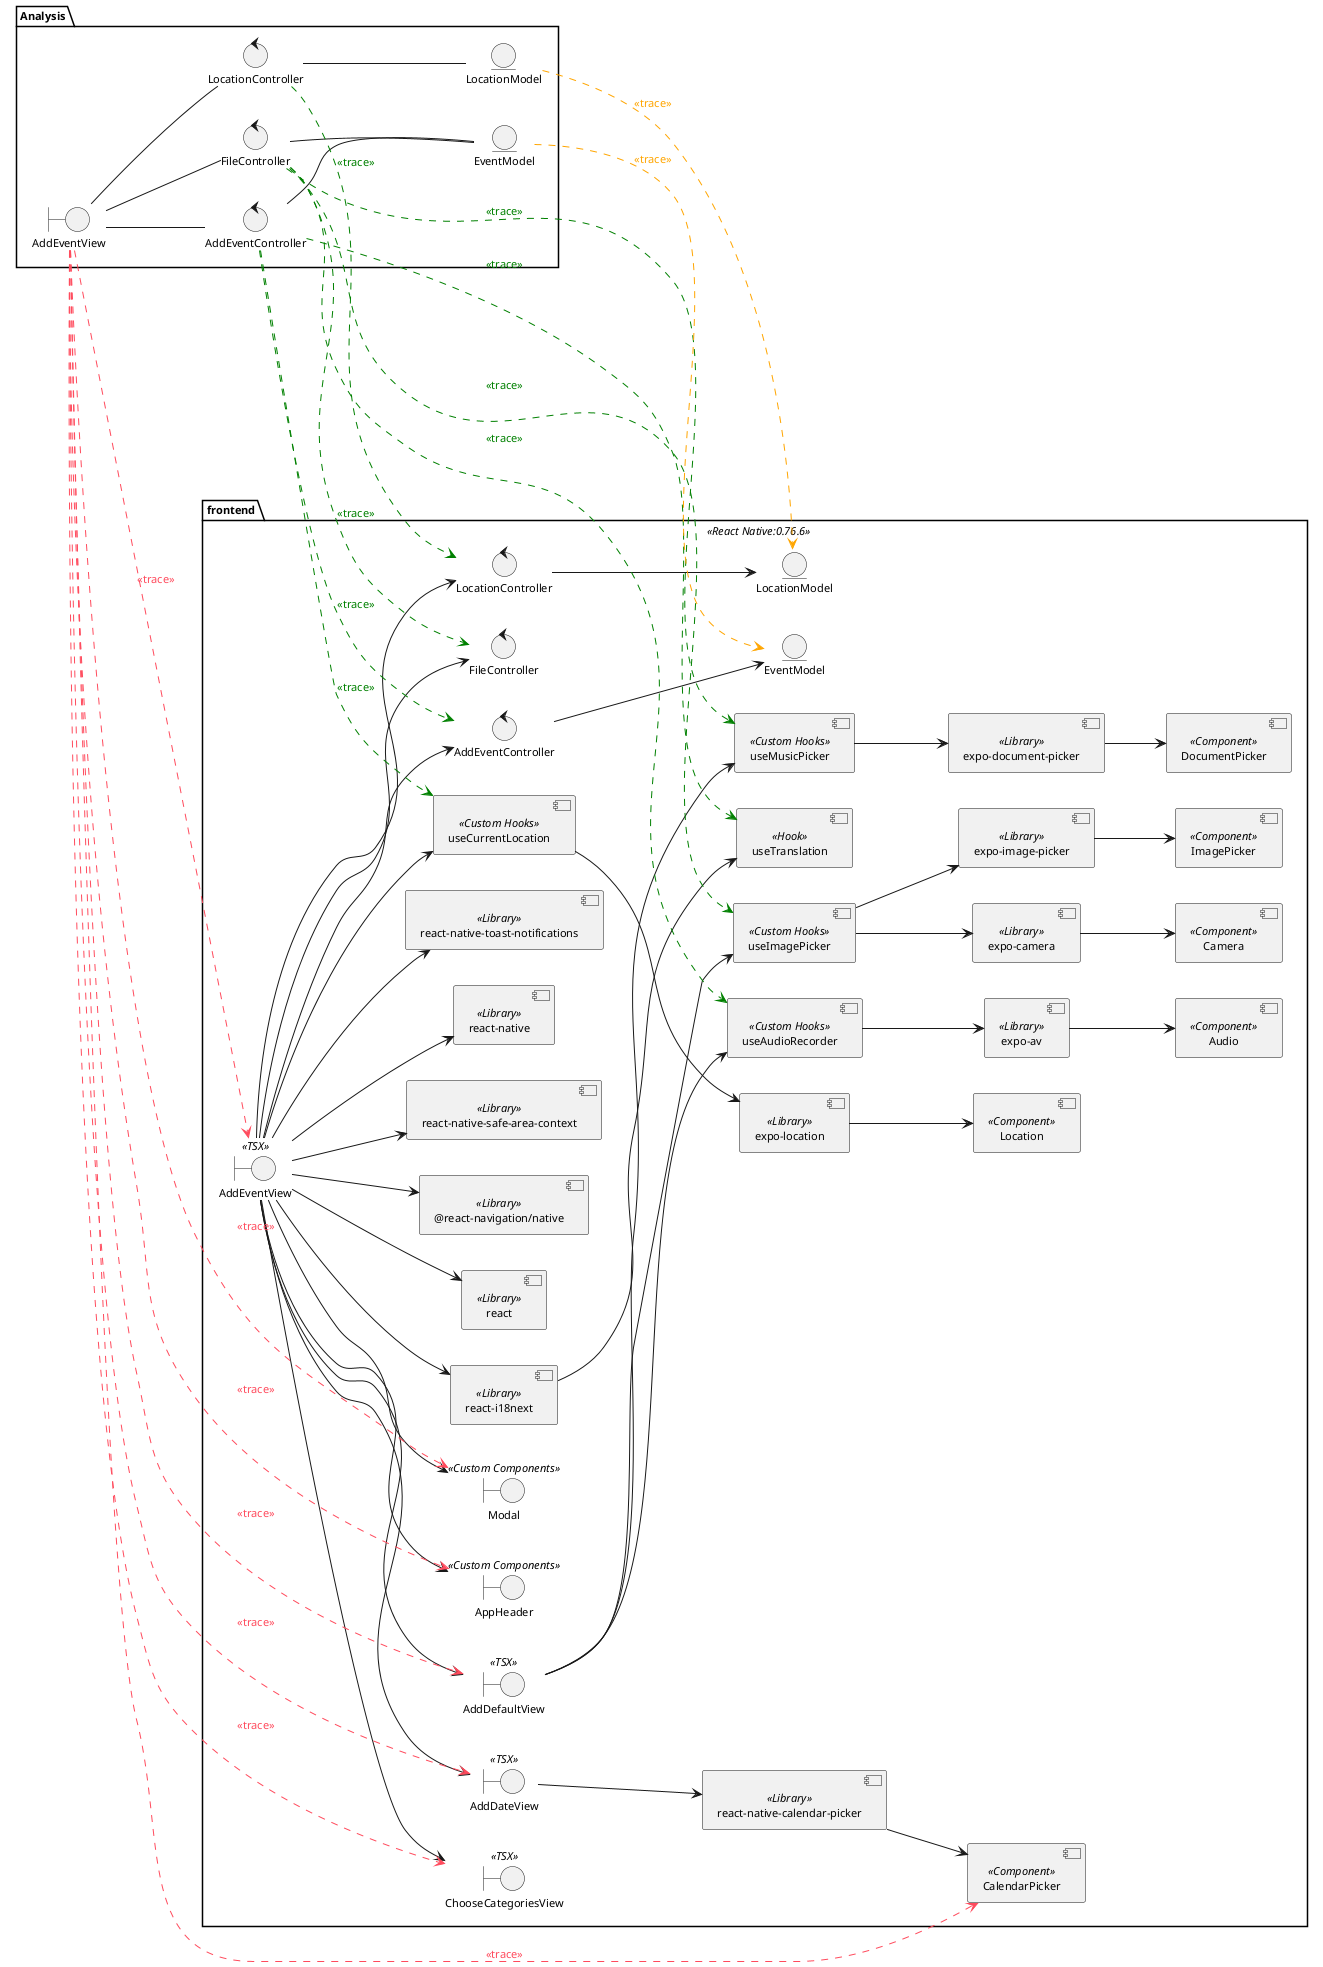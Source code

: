 @startuml TraceAnalysisClassDiagram
skinparam style strictuml
left to right direction
skinparam defaultTextAlignment center
skinparam defaultFontSize 11



package Analysis {
    entity "EventModel" as eventModel
    entity "LocationModel" as locationModel

    boundary "AddEventView" as addEventViewAnalysis

    control "FileController" as fileController
    control "AddEventController" as addEventController
    control "LocationController" as locationController

    addEventViewAnalysis -- addEventController
    addEventViewAnalysis -- locationController
    addEventViewAnalysis -- fileController

    addEventController -- eventModel
    fileController -- eventModel
    locationController -- locationModel
}


package frontend <<React Native:0.76.6>>{
    boundary "AddEventView" as addEventView << TSX >>
    boundary "AddDefaultView" as AddDefaultView << TSX >>
    boundary "AddDateView" as AddDateView << TSX >>
    boundary "ChooseCategoriesView" as ChooseCategoriesView << TSX >>

    component "react" as React << Library >>

    component "@react-navigation/native" as ReactNavigation << Library >>

    component "react-native-safe-area-context" as SafeAreaContext << Library >>

    component "react-native" as ReactNative << Library >>

    component "react-i18next" as ReactI18next << Library >>
    component "useTranslation" as useTranslation << Hook >>

    component "react-native-toast-notifications" as ReactNativeToast << Library >>

    boundary "Modal" as Modal << Custom Components >>
    boundary "AppHeader" as AppHeader << Custom Components >>

    component "useCurrentLocation" as useCurrentLocation << Custom Hooks >>
    component "useImagePicker" as useImagePicker << Custom Hooks >>
    component "useMusicPicker" as useMusicPicker << Custom Hooks >>
    component "useAudioRecorder" as useAudioRecorder << Custom Hooks >>

    component "expo-camera" as ExpoCamera << Library >>
    component "Camera" as Camera << Component >>

    component "expo-image-picker" as ExpoImagePicker << Library >>
    component "ImagePicker" as ImagePicker << Component >>

    component "expo-location" as ExpoLocation << Library >>
    component "Location" as expoLocationComponent << Component >>

    component "expo-document-picker" as ExpoDocumentPicker << Library >>
    component "DocumentPicker" as DocumentPicker << Component >>

    component "expo-av" as ExpoAV << Library >>
    component "Audio" as AudioComponent << Component >>

    component "react-native-calendar-picker" as ReactNativeCalendarPicker << Library >>
    component "CalendarPicker" as CalendarPicker << Component >>

    control "AddEventController" as AddEventController 
    control "LocationController" as LocationController
    control "FileController" as FileController


    entity "EventModel" as EventModel
    entity "LocationModel" as LocationModel
}

' Frontend View Hierarchy
addEventView --> AddDefaultView 
addEventView --> AddDateView 
addEventView --> ChooseCategoriesView 
addEventView --> useCurrentLocation

' View Components
addEventView --> SafeAreaContext
addEventView --> ReactNative
addEventView --> ReactNativeToast
addEventView --> ReactI18next
addEventView --> ReactNavigation
addEventView --> React
addEventView --> Modal
addEventView --> AppHeader

'AddDefaultView 
AddDefaultView --> useImagePicker
AddDefaultView --> useMusicPicker
AddDefaultView --> useAudioRecorder

'AddDateView
AddDateView --> ReactNativeCalendarPicker
ReactNativeCalendarPicker --> CalendarPicker

' Camera
useImagePicker --> ExpoCamera
ExpoCamera --> Camera

' ImagePicker
useImagePicker --> ExpoImagePicker
ExpoImagePicker --> ImagePicker

' ReactI18next
ReactI18next --> useTranslation

' DocumentPicker
useMusicPicker --> ExpoDocumentPicker
ExpoDocumentPicker --> DocumentPicker

' ExpoLocation
useCurrentLocation --> ExpoLocation
ExpoLocation --> expoLocationComponent

' Audio
useAudioRecorder --> ExpoAV
ExpoAV --> AudioComponent

' Controller relationships
addEventView --> AddEventController
addEventView --> LocationController
addEventView --> FileController

AddEventController --> EventModel
LocationController --> LocationModel


addEventViewAnalysis .[#ff4b5d].> addEventView : <font color=#ff4b5d><<trace>></font>
addEventViewAnalysis .[#ff4b5d].> AddDefaultView : <font color=#ff4b5d><<trace>></font>
addEventViewAnalysis .[#ff4b5d].> AddDateView : <font color=#ff4b5d><<trace>></font>
addEventViewAnalysis .[#ff4b5d].> ChooseCategoriesView : <font color=#ff4b5d><<trace>></font>
addEventViewAnalysis .[#ff4b5d].> AppHeader : <font color=#ff4b5d><<trace>></font>
addEventViewAnalysis .[#ff4b5d].> Modal : <font color=#ff4b5d><<trace>></font>
addEventViewAnalysis .[#ff4b5d].> CalendarPicker : <font color=#ff4b5d><<trace>></font>

fileController .[#green].> FileController : <font color=green><<trace>></font>
addEventController .[#green].> AddEventController : <font color=green><<trace>></font>
locationController .[#green].> LocationController : <font color=green><<trace>></font>
fileController .[#green].> useAudioRecorder : <font color=green><<trace>></font>
fileController .[#green].> useImagePicker : <font color=green><<trace>></font>
fileController .[#green].> useMusicPicker : <font color=green><<trace>></font>
addEventController .[#green].> useCurrentLocation : <font color=green><<trace>></font>
addEventController .[#green].> useTranslation : <font color=green><<trace>></font>

eventModel .[#orange].> EventModel : <font color=orange><<trace>></font>
locationModel .[#orange].> LocationModel : <font color=orange><<trace>></font>

@enduml